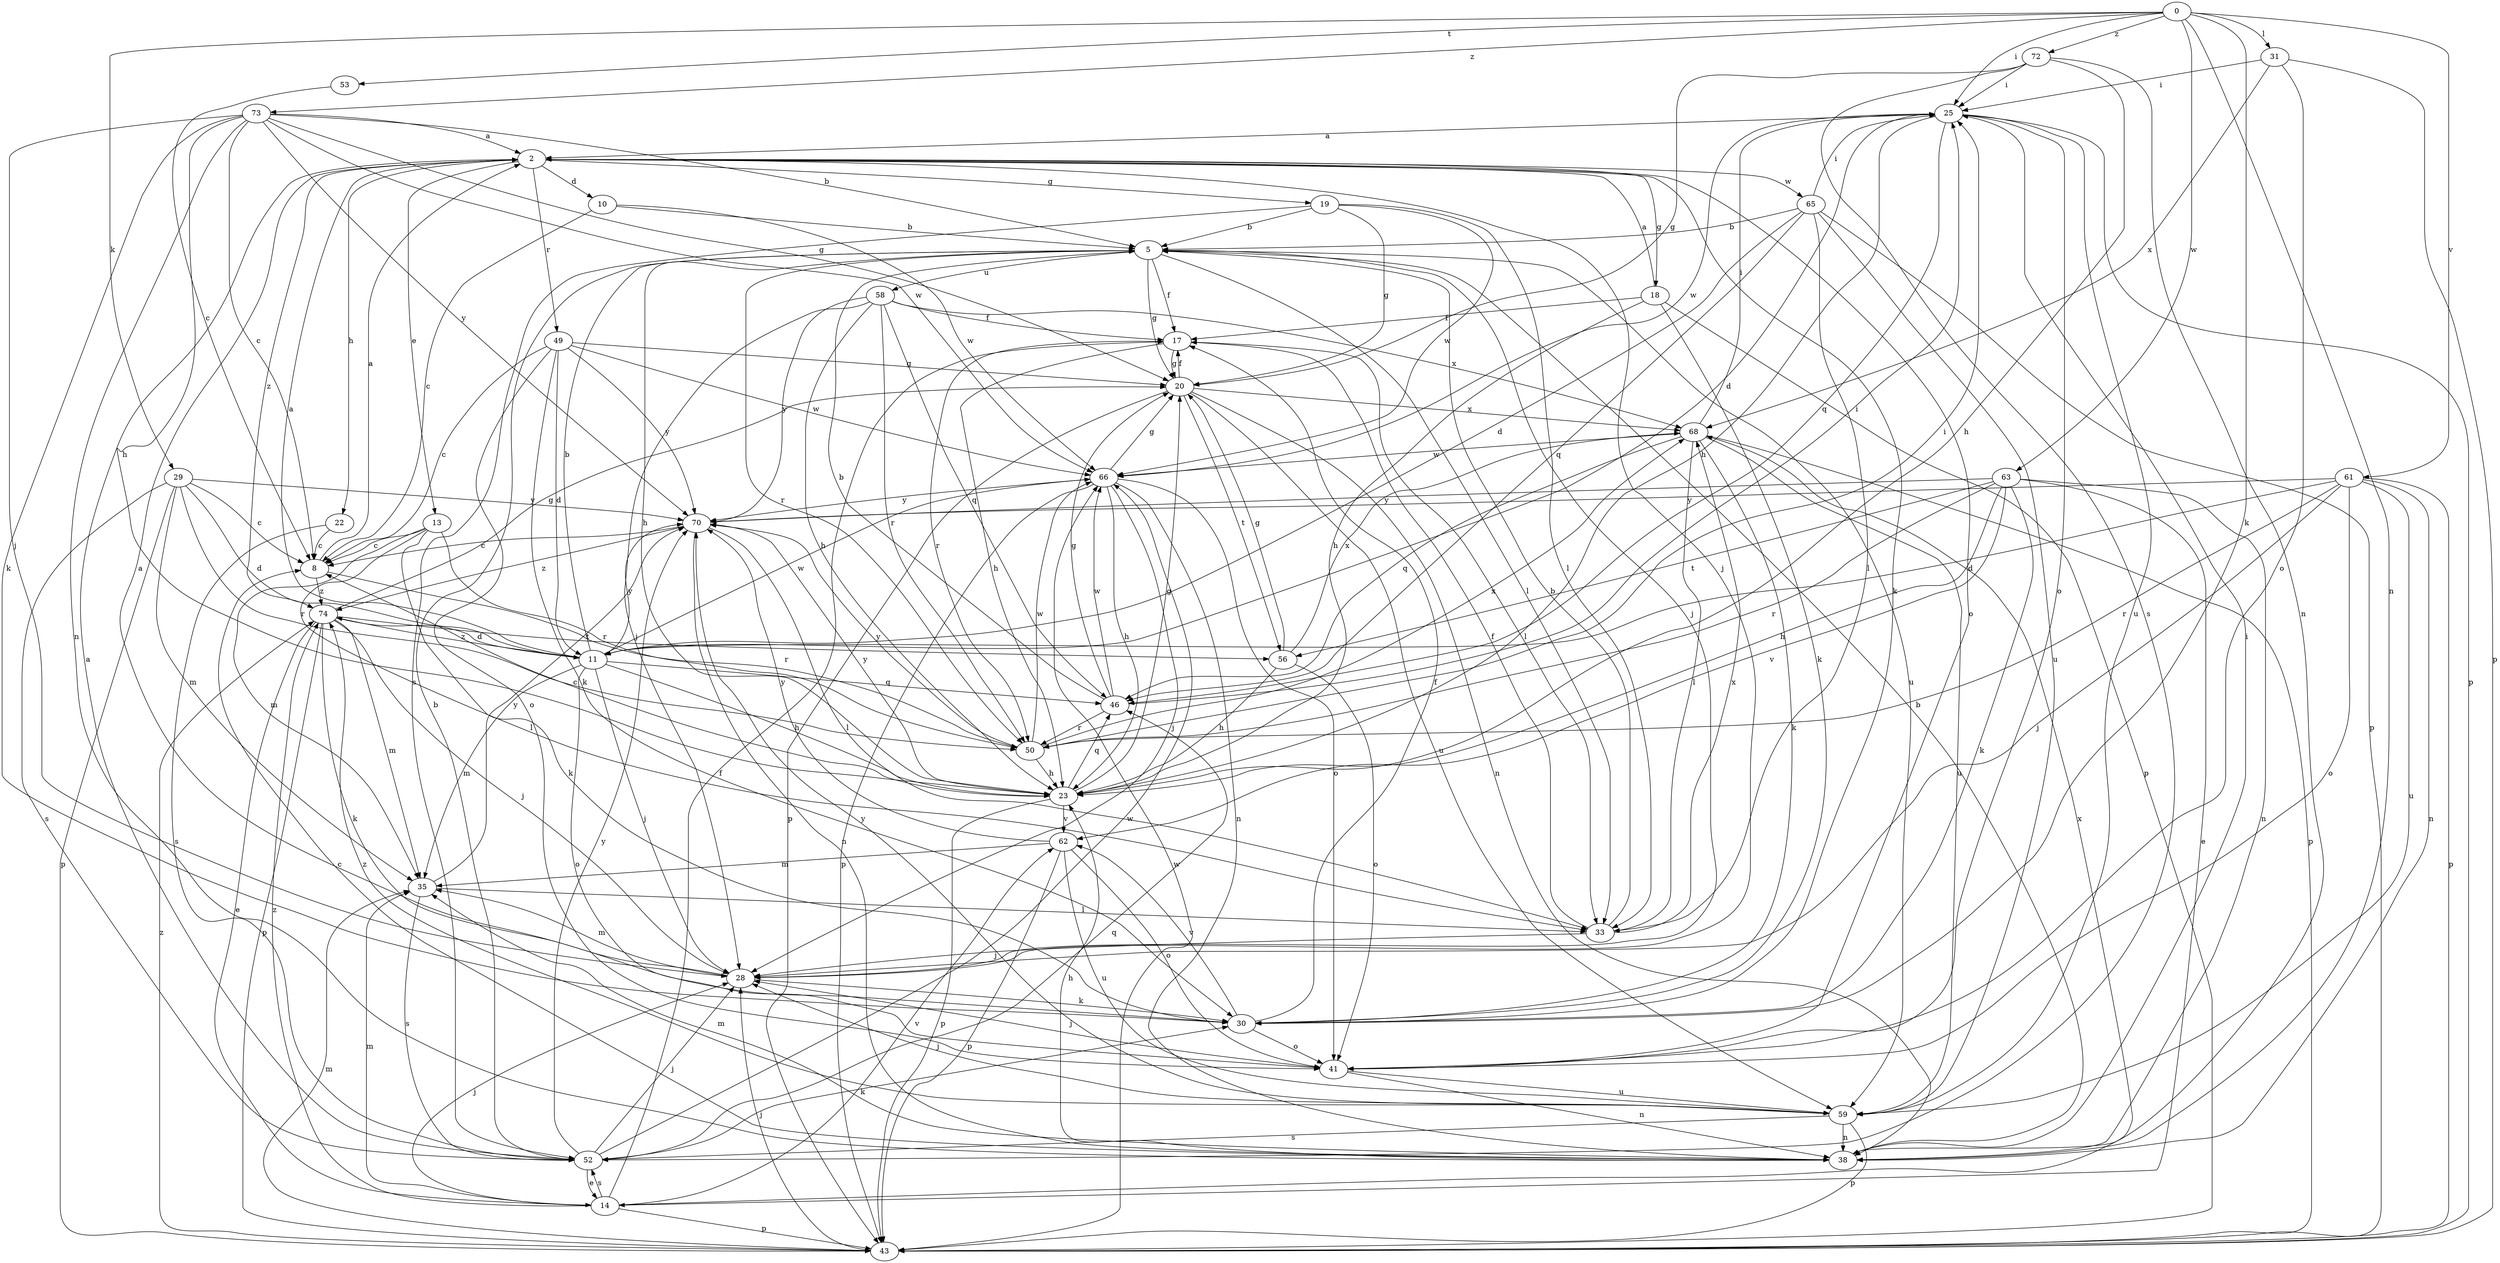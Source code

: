 strict digraph  {
0;
2;
5;
8;
10;
11;
13;
14;
17;
18;
19;
20;
22;
23;
25;
28;
29;
30;
31;
33;
35;
38;
41;
43;
46;
49;
50;
52;
53;
56;
58;
59;
61;
62;
63;
65;
66;
68;
70;
72;
73;
74;
0 -> 25  [label=i];
0 -> 29  [label=k];
0 -> 30  [label=k];
0 -> 31  [label=l];
0 -> 38  [label=n];
0 -> 53  [label=t];
0 -> 61  [label=v];
0 -> 63  [label=w];
0 -> 72  [label=z];
0 -> 73  [label=z];
2 -> 10  [label=d];
2 -> 13  [label=e];
2 -> 18  [label=g];
2 -> 19  [label=g];
2 -> 22  [label=h];
2 -> 28  [label=j];
2 -> 30  [label=k];
2 -> 41  [label=o];
2 -> 49  [label=r];
2 -> 65  [label=w];
2 -> 74  [label=z];
5 -> 17  [label=f];
5 -> 20  [label=g];
5 -> 23  [label=h];
5 -> 28  [label=j];
5 -> 33  [label=l];
5 -> 50  [label=r];
5 -> 58  [label=u];
5 -> 59  [label=u];
8 -> 2  [label=a];
8 -> 50  [label=r];
8 -> 74  [label=z];
10 -> 5  [label=b];
10 -> 8  [label=c];
10 -> 66  [label=w];
11 -> 2  [label=a];
11 -> 5  [label=b];
11 -> 23  [label=h];
11 -> 28  [label=j];
11 -> 35  [label=m];
11 -> 41  [label=o];
11 -> 46  [label=q];
11 -> 66  [label=w];
11 -> 70  [label=y];
11 -> 74  [label=z];
13 -> 8  [label=c];
13 -> 30  [label=k];
13 -> 33  [label=l];
13 -> 35  [label=m];
13 -> 50  [label=r];
14 -> 17  [label=f];
14 -> 28  [label=j];
14 -> 35  [label=m];
14 -> 43  [label=p];
14 -> 52  [label=s];
14 -> 62  [label=v];
14 -> 68  [label=x];
14 -> 74  [label=z];
17 -> 20  [label=g];
17 -> 23  [label=h];
17 -> 33  [label=l];
17 -> 50  [label=r];
18 -> 2  [label=a];
18 -> 17  [label=f];
18 -> 23  [label=h];
18 -> 30  [label=k];
18 -> 43  [label=p];
19 -> 5  [label=b];
19 -> 20  [label=g];
19 -> 33  [label=l];
19 -> 52  [label=s];
19 -> 66  [label=w];
20 -> 17  [label=f];
20 -> 38  [label=n];
20 -> 43  [label=p];
20 -> 56  [label=t];
20 -> 59  [label=u];
20 -> 68  [label=x];
22 -> 8  [label=c];
22 -> 52  [label=s];
23 -> 8  [label=c];
23 -> 20  [label=g];
23 -> 43  [label=p];
23 -> 46  [label=q];
23 -> 62  [label=v];
23 -> 70  [label=y];
25 -> 2  [label=a];
25 -> 11  [label=d];
25 -> 23  [label=h];
25 -> 41  [label=o];
25 -> 43  [label=p];
25 -> 46  [label=q];
25 -> 59  [label=u];
25 -> 66  [label=w];
28 -> 2  [label=a];
28 -> 30  [label=k];
28 -> 35  [label=m];
29 -> 8  [label=c];
29 -> 11  [label=d];
29 -> 35  [label=m];
29 -> 43  [label=p];
29 -> 50  [label=r];
29 -> 52  [label=s];
29 -> 70  [label=y];
30 -> 17  [label=f];
30 -> 41  [label=o];
30 -> 62  [label=v];
31 -> 25  [label=i];
31 -> 41  [label=o];
31 -> 43  [label=p];
31 -> 68  [label=x];
33 -> 5  [label=b];
33 -> 17  [label=f];
33 -> 28  [label=j];
33 -> 68  [label=x];
35 -> 33  [label=l];
35 -> 52  [label=s];
35 -> 70  [label=y];
38 -> 5  [label=b];
38 -> 8  [label=c];
38 -> 23  [label=h];
38 -> 25  [label=i];
38 -> 35  [label=m];
41 -> 28  [label=j];
41 -> 38  [label=n];
41 -> 59  [label=u];
43 -> 28  [label=j];
43 -> 35  [label=m];
43 -> 66  [label=w];
43 -> 74  [label=z];
46 -> 5  [label=b];
46 -> 20  [label=g];
46 -> 25  [label=i];
46 -> 50  [label=r];
46 -> 66  [label=w];
49 -> 8  [label=c];
49 -> 11  [label=d];
49 -> 20  [label=g];
49 -> 30  [label=k];
49 -> 41  [label=o];
49 -> 66  [label=w];
49 -> 70  [label=y];
50 -> 23  [label=h];
50 -> 25  [label=i];
50 -> 66  [label=w];
50 -> 68  [label=x];
50 -> 70  [label=y];
52 -> 2  [label=a];
52 -> 5  [label=b];
52 -> 14  [label=e];
52 -> 28  [label=j];
52 -> 30  [label=k];
52 -> 46  [label=q];
52 -> 66  [label=w];
52 -> 70  [label=y];
53 -> 8  [label=c];
56 -> 20  [label=g];
56 -> 23  [label=h];
56 -> 41  [label=o];
56 -> 68  [label=x];
58 -> 17  [label=f];
58 -> 23  [label=h];
58 -> 28  [label=j];
58 -> 46  [label=q];
58 -> 50  [label=r];
58 -> 68  [label=x];
58 -> 70  [label=y];
59 -> 28  [label=j];
59 -> 38  [label=n];
59 -> 43  [label=p];
59 -> 52  [label=s];
59 -> 70  [label=y];
59 -> 74  [label=z];
61 -> 11  [label=d];
61 -> 28  [label=j];
61 -> 38  [label=n];
61 -> 41  [label=o];
61 -> 43  [label=p];
61 -> 50  [label=r];
61 -> 59  [label=u];
61 -> 70  [label=y];
62 -> 35  [label=m];
62 -> 41  [label=o];
62 -> 43  [label=p];
62 -> 59  [label=u];
62 -> 70  [label=y];
63 -> 14  [label=e];
63 -> 23  [label=h];
63 -> 30  [label=k];
63 -> 38  [label=n];
63 -> 50  [label=r];
63 -> 56  [label=t];
63 -> 62  [label=v];
63 -> 70  [label=y];
65 -> 5  [label=b];
65 -> 11  [label=d];
65 -> 25  [label=i];
65 -> 33  [label=l];
65 -> 43  [label=p];
65 -> 46  [label=q];
65 -> 59  [label=u];
66 -> 20  [label=g];
66 -> 23  [label=h];
66 -> 28  [label=j];
66 -> 38  [label=n];
66 -> 41  [label=o];
66 -> 43  [label=p];
66 -> 70  [label=y];
68 -> 25  [label=i];
68 -> 30  [label=k];
68 -> 33  [label=l];
68 -> 43  [label=p];
68 -> 46  [label=q];
68 -> 59  [label=u];
68 -> 66  [label=w];
70 -> 8  [label=c];
70 -> 33  [label=l];
70 -> 38  [label=n];
70 -> 74  [label=z];
72 -> 20  [label=g];
72 -> 23  [label=h];
72 -> 25  [label=i];
72 -> 38  [label=n];
72 -> 52  [label=s];
73 -> 2  [label=a];
73 -> 5  [label=b];
73 -> 8  [label=c];
73 -> 20  [label=g];
73 -> 23  [label=h];
73 -> 28  [label=j];
73 -> 30  [label=k];
73 -> 38  [label=n];
73 -> 66  [label=w];
73 -> 70  [label=y];
74 -> 11  [label=d];
74 -> 14  [label=e];
74 -> 20  [label=g];
74 -> 28  [label=j];
74 -> 30  [label=k];
74 -> 35  [label=m];
74 -> 43  [label=p];
74 -> 56  [label=t];
}
